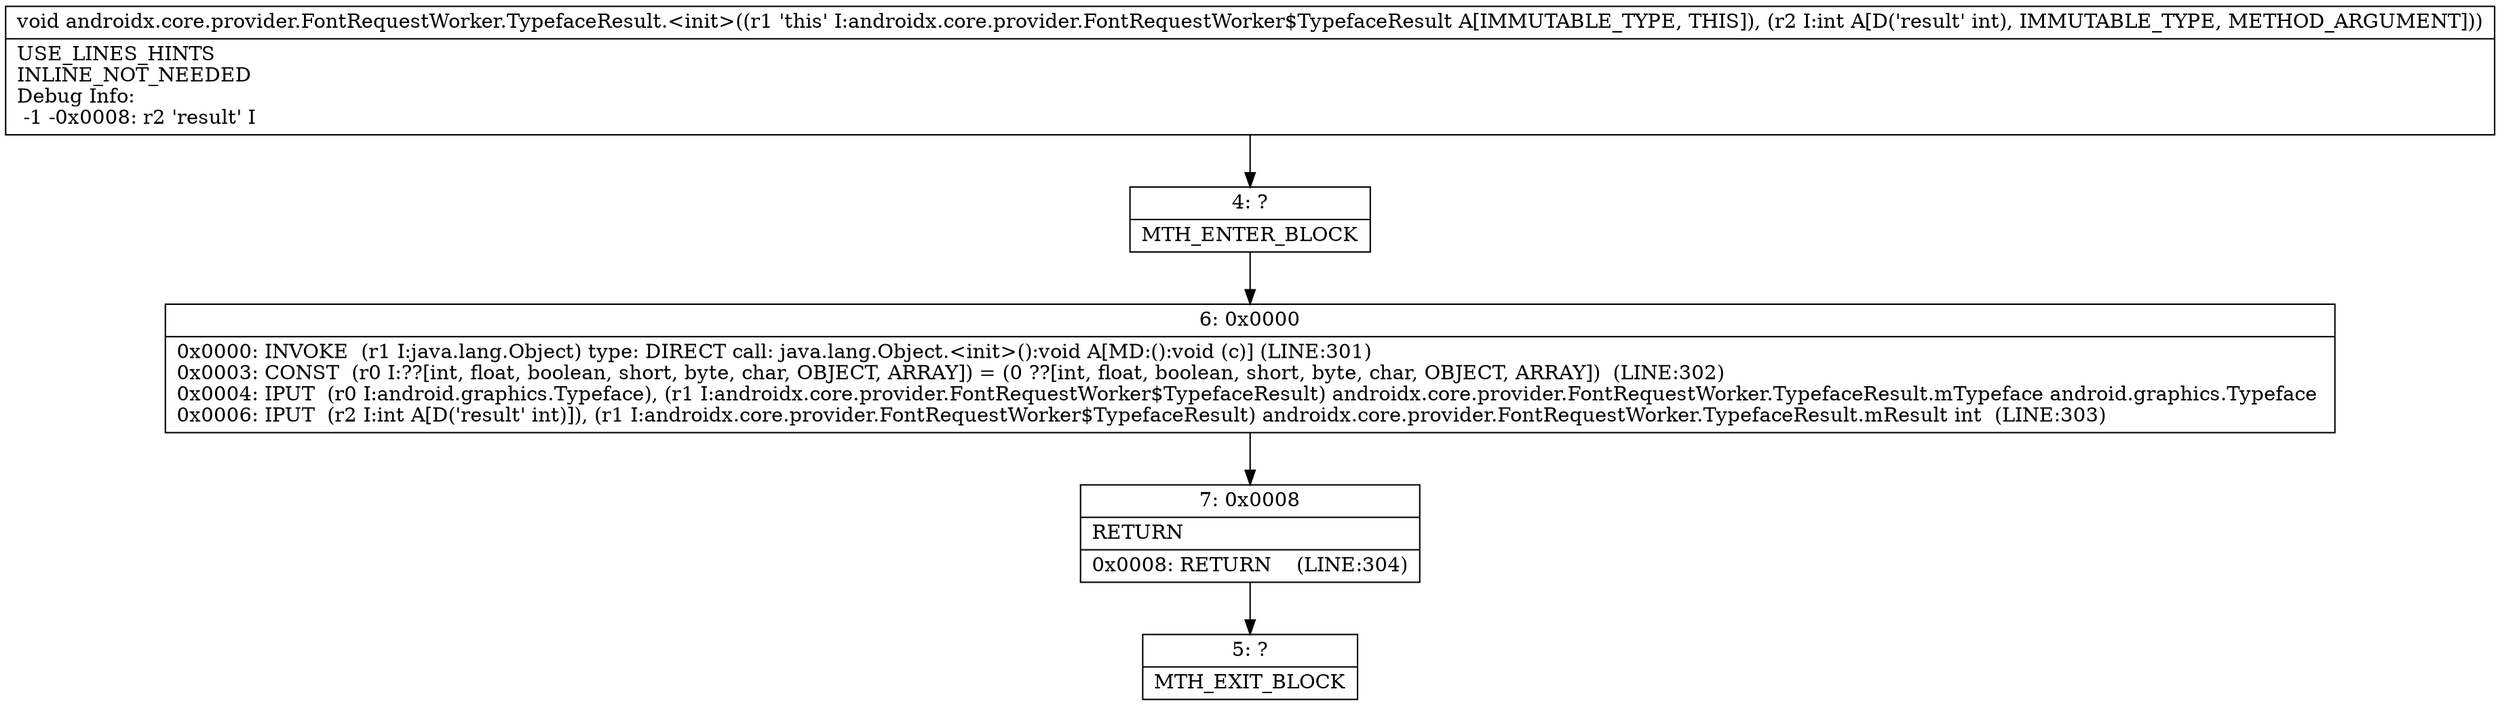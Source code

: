 digraph "CFG forandroidx.core.provider.FontRequestWorker.TypefaceResult.\<init\>(I)V" {
Node_4 [shape=record,label="{4\:\ ?|MTH_ENTER_BLOCK\l}"];
Node_6 [shape=record,label="{6\:\ 0x0000|0x0000: INVOKE  (r1 I:java.lang.Object) type: DIRECT call: java.lang.Object.\<init\>():void A[MD:():void (c)] (LINE:301)\l0x0003: CONST  (r0 I:??[int, float, boolean, short, byte, char, OBJECT, ARRAY]) = (0 ??[int, float, boolean, short, byte, char, OBJECT, ARRAY])  (LINE:302)\l0x0004: IPUT  (r0 I:android.graphics.Typeface), (r1 I:androidx.core.provider.FontRequestWorker$TypefaceResult) androidx.core.provider.FontRequestWorker.TypefaceResult.mTypeface android.graphics.Typeface \l0x0006: IPUT  (r2 I:int A[D('result' int)]), (r1 I:androidx.core.provider.FontRequestWorker$TypefaceResult) androidx.core.provider.FontRequestWorker.TypefaceResult.mResult int  (LINE:303)\l}"];
Node_7 [shape=record,label="{7\:\ 0x0008|RETURN\l|0x0008: RETURN    (LINE:304)\l}"];
Node_5 [shape=record,label="{5\:\ ?|MTH_EXIT_BLOCK\l}"];
MethodNode[shape=record,label="{void androidx.core.provider.FontRequestWorker.TypefaceResult.\<init\>((r1 'this' I:androidx.core.provider.FontRequestWorker$TypefaceResult A[IMMUTABLE_TYPE, THIS]), (r2 I:int A[D('result' int), IMMUTABLE_TYPE, METHOD_ARGUMENT]))  | USE_LINES_HINTS\lINLINE_NOT_NEEDED\lDebug Info:\l  \-1 \-0x0008: r2 'result' I\l}"];
MethodNode -> Node_4;Node_4 -> Node_6;
Node_6 -> Node_7;
Node_7 -> Node_5;
}

